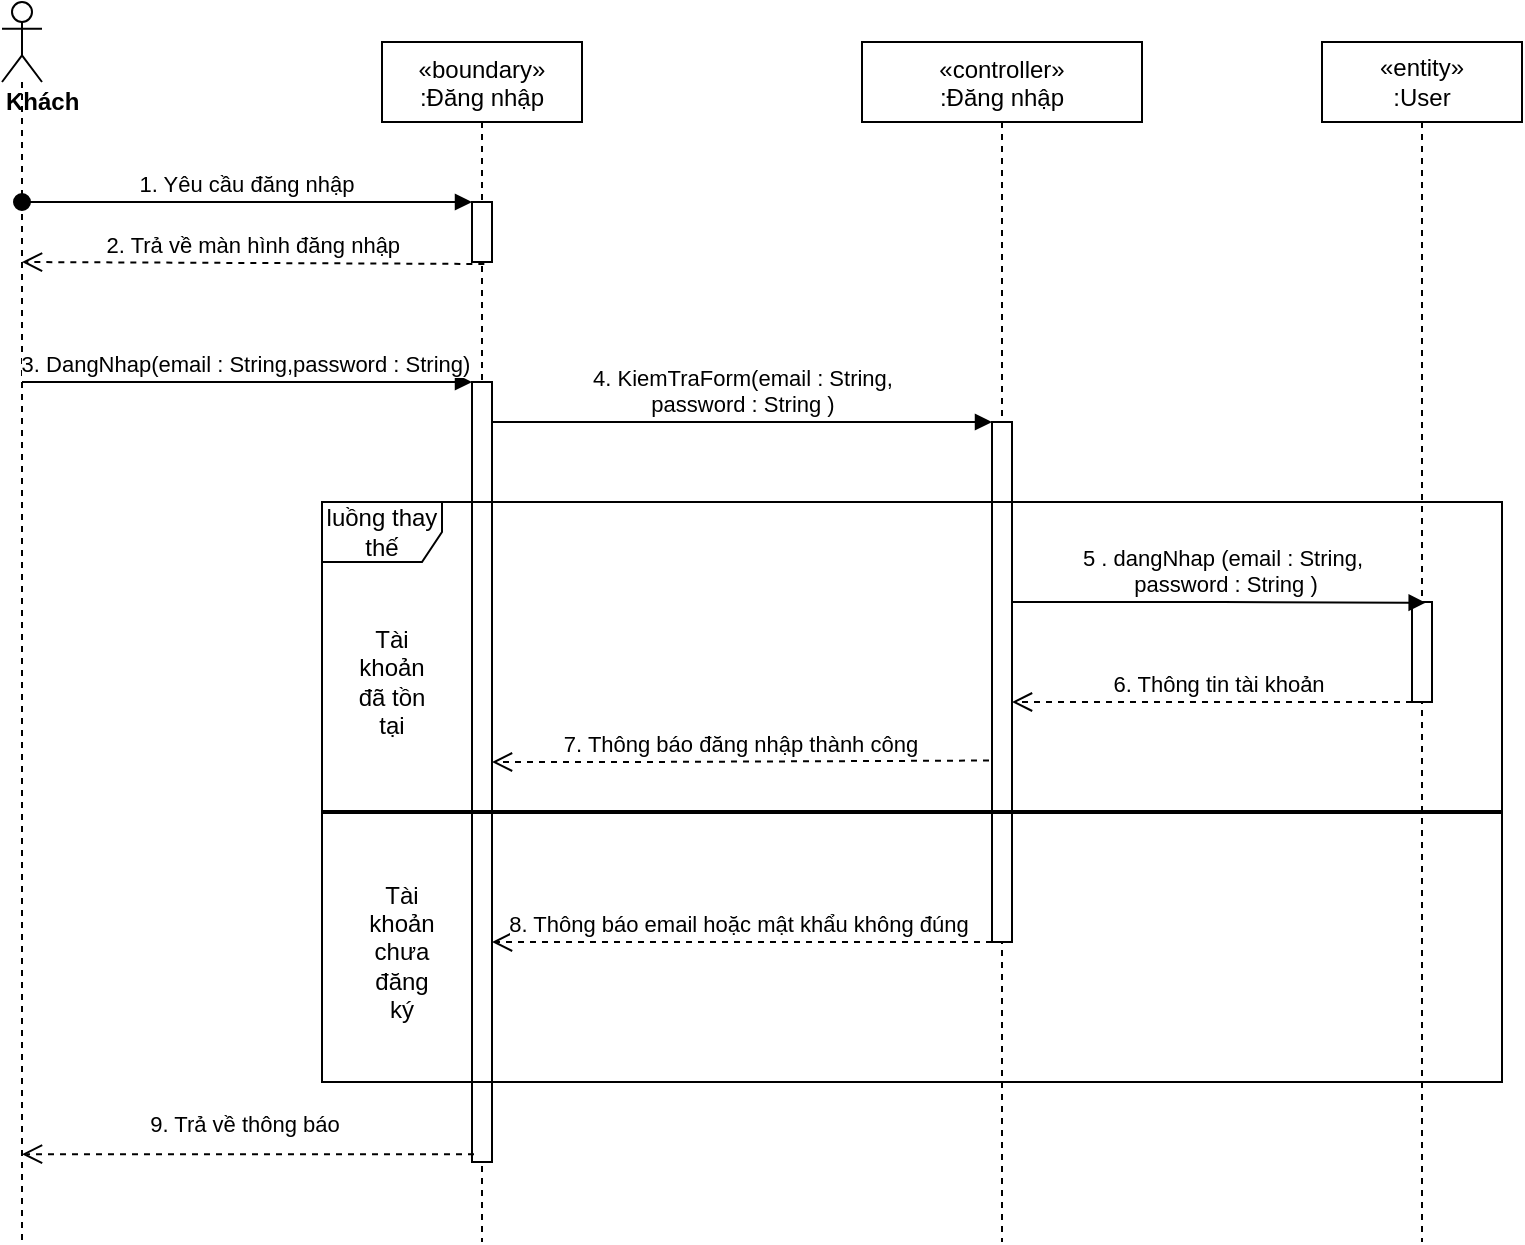 <mxfile version="14.6.11" type="device"><diagram id="kgpKYQtTHZ0yAKxKKP6v" name="Page-1"><mxGraphModel dx="868" dy="425" grid="1" gridSize="10" guides="1" tooltips="1" connect="1" arrows="1" fold="1" page="1" pageScale="1" pageWidth="850" pageHeight="1100" math="0" shadow="0"><root><mxCell id="0"/><mxCell id="1" parent="0"/><mxCell id="hdyq-Z9HCqLT5VW3QjL_-1" value="«boundary»&#10;:Đăng nhập" style="shape=umlLifeline;perimeter=lifelinePerimeter;container=1;collapsible=0;recursiveResize=0;rounded=0;shadow=0;strokeWidth=1;" vertex="1" parent="1"><mxGeometry x="230" y="80" width="100" height="600" as="geometry"/></mxCell><mxCell id="hdyq-Z9HCqLT5VW3QjL_-2" value="" style="points=[];perimeter=orthogonalPerimeter;rounded=0;shadow=0;strokeWidth=1;" vertex="1" parent="hdyq-Z9HCqLT5VW3QjL_-1"><mxGeometry x="45" y="80" width="10" height="30" as="geometry"/></mxCell><mxCell id="hdyq-Z9HCqLT5VW3QjL_-3" value="" style="points=[];perimeter=orthogonalPerimeter;rounded=0;shadow=0;strokeWidth=1;" vertex="1" parent="hdyq-Z9HCqLT5VW3QjL_-1"><mxGeometry x="45" y="170" width="10" height="390" as="geometry"/></mxCell><mxCell id="hdyq-Z9HCqLT5VW3QjL_-4" value="«controller»&#10;:Đăng nhập" style="shape=umlLifeline;perimeter=lifelinePerimeter;container=1;collapsible=0;recursiveResize=0;rounded=0;shadow=0;strokeWidth=1;" vertex="1" parent="1"><mxGeometry x="470" y="80" width="140" height="600" as="geometry"/></mxCell><mxCell id="hdyq-Z9HCqLT5VW3QjL_-5" value="" style="points=[];perimeter=orthogonalPerimeter;rounded=0;shadow=0;strokeWidth=1;" vertex="1" parent="hdyq-Z9HCqLT5VW3QjL_-4"><mxGeometry x="65" y="190" width="10" height="260" as="geometry"/></mxCell><mxCell id="hdyq-Z9HCqLT5VW3QjL_-6" value="&lt;div&gt;&lt;b&gt;Khách&lt;/b&gt;&lt;/div&gt;" style="shape=umlLifeline;participant=umlActor;perimeter=lifelinePerimeter;whiteSpace=wrap;html=1;container=1;collapsible=0;recursiveResize=0;verticalAlign=top;spacingTop=36;outlineConnect=0;align=left;" vertex="1" parent="1"><mxGeometry x="40" y="60" width="20" height="620" as="geometry"/></mxCell><mxCell id="hdyq-Z9HCqLT5VW3QjL_-7" value="1. Yêu cầu đăng nhập" style="verticalAlign=bottom;startArrow=oval;endArrow=block;startSize=8;shadow=0;strokeWidth=1;" edge="1" parent="1" source="hdyq-Z9HCqLT5VW3QjL_-6" target="hdyq-Z9HCqLT5VW3QjL_-2"><mxGeometry relative="1" as="geometry"><mxPoint x="105" y="150" as="sourcePoint"/><mxPoint x="260" y="160" as="targetPoint"/><Array as="points"><mxPoint x="100" y="160"/></Array></mxGeometry></mxCell><mxCell id="hdyq-Z9HCqLT5VW3QjL_-8" value="2. Trả về màn hình đăng nhập" style="verticalAlign=bottom;endArrow=open;dashed=1;endSize=8;shadow=0;strokeWidth=1;exitX=0.617;exitY=1.033;exitDx=0;exitDy=0;exitPerimeter=0;" edge="1" parent="1" source="hdyq-Z9HCqLT5VW3QjL_-2"><mxGeometry relative="1" as="geometry"><mxPoint x="50" y="190.0" as="targetPoint"/><mxPoint x="250" y="190" as="sourcePoint"/></mxGeometry></mxCell><mxCell id="hdyq-Z9HCqLT5VW3QjL_-9" value="3. DangNhap(email : String,password : String)&amp;nbsp;" style="html=1;verticalAlign=bottom;endArrow=block;" edge="1" parent="1" source="hdyq-Z9HCqLT5VW3QjL_-6" target="hdyq-Z9HCqLT5VW3QjL_-3"><mxGeometry width="80" relative="1" as="geometry"><mxPoint x="120" y="250" as="sourcePoint"/><mxPoint x="260" y="250" as="targetPoint"/><Array as="points"><mxPoint x="150" y="250"/></Array></mxGeometry></mxCell><mxCell id="hdyq-Z9HCqLT5VW3QjL_-10" value="4. KiemTraForm(email : String, &lt;br&gt;password : String )" style="html=1;verticalAlign=bottom;endArrow=block;" edge="1" parent="1" source="hdyq-Z9HCqLT5VW3QjL_-3" target="hdyq-Z9HCqLT5VW3QjL_-5"><mxGeometry width="80" relative="1" as="geometry"><mxPoint x="300" y="270" as="sourcePoint"/><mxPoint x="360" y="340" as="targetPoint"/><Array as="points"><mxPoint x="330" y="270"/></Array></mxGeometry></mxCell><mxCell id="hdyq-Z9HCqLT5VW3QjL_-11" value="luồng thay thế" style="shape=umlFrame;whiteSpace=wrap;html=1;" vertex="1" parent="1"><mxGeometry x="200" y="310" width="590" height="290" as="geometry"/></mxCell><mxCell id="hdyq-Z9HCqLT5VW3QjL_-12" value="&lt;span&gt;«entity»&lt;br&gt;&lt;/span&gt;:User" style="shape=umlLifeline;perimeter=lifelinePerimeter;whiteSpace=wrap;html=1;container=1;collapsible=0;recursiveResize=0;outlineConnect=0;" vertex="1" parent="1"><mxGeometry x="700" y="80" width="100" height="600" as="geometry"/></mxCell><mxCell id="hdyq-Z9HCqLT5VW3QjL_-13" value="" style="points=[];perimeter=orthogonalPerimeter;rounded=0;shadow=0;strokeWidth=1;" vertex="1" parent="hdyq-Z9HCqLT5VW3QjL_-12"><mxGeometry x="45" y="280" width="10" height="50" as="geometry"/></mxCell><mxCell id="hdyq-Z9HCqLT5VW3QjL_-14" value="5 . dangNhap (email : String,&lt;br&gt;&amp;nbsp;password : String )" style="html=1;verticalAlign=bottom;endArrow=block;entryX=0.683;entryY=0.007;entryDx=0;entryDy=0;entryPerimeter=0;" edge="1" parent="1" source="hdyq-Z9HCqLT5VW3QjL_-5" target="hdyq-Z9HCqLT5VW3QjL_-13"><mxGeometry x="0.014" width="80" relative="1" as="geometry"><mxPoint x="525" y="341" as="sourcePoint"/><mxPoint x="540" y="320" as="targetPoint"/><Array as="points"><mxPoint x="640" y="360"/></Array><mxPoint as="offset"/></mxGeometry></mxCell><mxCell id="hdyq-Z9HCqLT5VW3QjL_-15" value="6. Thông tin tài khoản" style="html=1;verticalAlign=bottom;endArrow=open;dashed=1;endSize=8;" edge="1" parent="1" source="hdyq-Z9HCqLT5VW3QjL_-13" target="hdyq-Z9HCqLT5VW3QjL_-5"><mxGeometry x="-0.025" relative="1" as="geometry"><mxPoint x="700" y="415" as="sourcePoint"/><mxPoint x="520" y="310" as="targetPoint"/><Array as="points"><mxPoint x="650" y="410"/></Array><mxPoint as="offset"/></mxGeometry></mxCell><mxCell id="hdyq-Z9HCqLT5VW3QjL_-16" value="7. Thông báo đăng nhập thành công" style="html=1;verticalAlign=bottom;endArrow=open;dashed=1;endSize=8;exitX=-0.15;exitY=0.651;exitDx=0;exitDy=0;exitPerimeter=0;" edge="1" parent="1" source="hdyq-Z9HCqLT5VW3QjL_-5" target="hdyq-Z9HCqLT5VW3QjL_-3"><mxGeometry relative="1" as="geometry"><mxPoint x="490" y="390" as="sourcePoint"/><mxPoint x="310" y="390" as="targetPoint"/><Array as="points"><mxPoint x="360" y="440"/></Array></mxGeometry></mxCell><mxCell id="hdyq-Z9HCqLT5VW3QjL_-17" value="8. Thông báo email hoặc mật khẩu không đúng" style="html=1;verticalAlign=bottom;endArrow=open;dashed=1;endSize=8;" edge="1" parent="1" source="hdyq-Z9HCqLT5VW3QjL_-5" target="hdyq-Z9HCqLT5VW3QjL_-3"><mxGeometry x="0.019" relative="1" as="geometry"><mxPoint x="500" y="480" as="sourcePoint"/><mxPoint x="289.667" y="450" as="targetPoint"/><Array as="points"><mxPoint x="400" y="530"/></Array><mxPoint as="offset"/></mxGeometry></mxCell><mxCell id="hdyq-Z9HCqLT5VW3QjL_-18" value="" style="line;strokeWidth=2;html=1;" vertex="1" parent="1"><mxGeometry x="200" y="460" width="590" height="10" as="geometry"/></mxCell><mxCell id="hdyq-Z9HCqLT5VW3QjL_-19" value="Tài khoản đã tồn tại" style="text;html=1;strokeColor=none;fillColor=none;align=center;verticalAlign=middle;whiteSpace=wrap;rounded=0;" vertex="1" parent="1"><mxGeometry x="210" y="360" width="50" height="80" as="geometry"/></mxCell><mxCell id="hdyq-Z9HCqLT5VW3QjL_-20" value="Tài khoản chưa đăng ký" style="text;html=1;strokeColor=none;fillColor=none;align=center;verticalAlign=middle;whiteSpace=wrap;rounded=0;" vertex="1" parent="1"><mxGeometry x="220" y="490" width="40" height="90" as="geometry"/></mxCell><mxCell id="hdyq-Z9HCqLT5VW3QjL_-21" value="9. Trả về thông báo" style="html=1;verticalAlign=bottom;endArrow=open;dashed=1;endSize=8;exitX=0.1;exitY=0.99;exitDx=0;exitDy=0;exitPerimeter=0;" edge="1" parent="1" source="hdyq-Z9HCqLT5VW3QjL_-3" target="hdyq-Z9HCqLT5VW3QjL_-6"><mxGeometry x="0.024" y="-6" relative="1" as="geometry"><mxPoint x="250" y="640" as="sourcePoint"/><mxPoint x="120" y="640" as="targetPoint"/><mxPoint as="offset"/></mxGeometry></mxCell></root></mxGraphModel></diagram></mxfile>